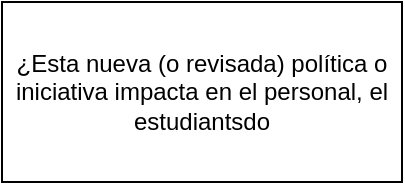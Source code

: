 <mxfile version="24.4.3" type="github">
  <diagram name="Page-1" id="JOWfkH6MdnwbE2q_Opq3">
    <mxGraphModel dx="948" dy="538" grid="1" gridSize="10" guides="1" tooltips="1" connect="1" arrows="1" fold="1" page="1" pageScale="1" pageWidth="850" pageHeight="1100" math="0" shadow="0">
      <root>
        <mxCell id="0" />
        <mxCell id="1" parent="0" />
        <mxCell id="MSvbQUZ_M1PV2zRD2lZT-1" value="¿Esta nueva (o revisada) política o iniciativa impacta en el personal, el estudiantsdo " style="rounded=0;whiteSpace=wrap;html=1;" vertex="1" parent="1">
          <mxGeometry x="200" y="40" width="200" height="90" as="geometry" />
        </mxCell>
      </root>
    </mxGraphModel>
  </diagram>
</mxfile>

